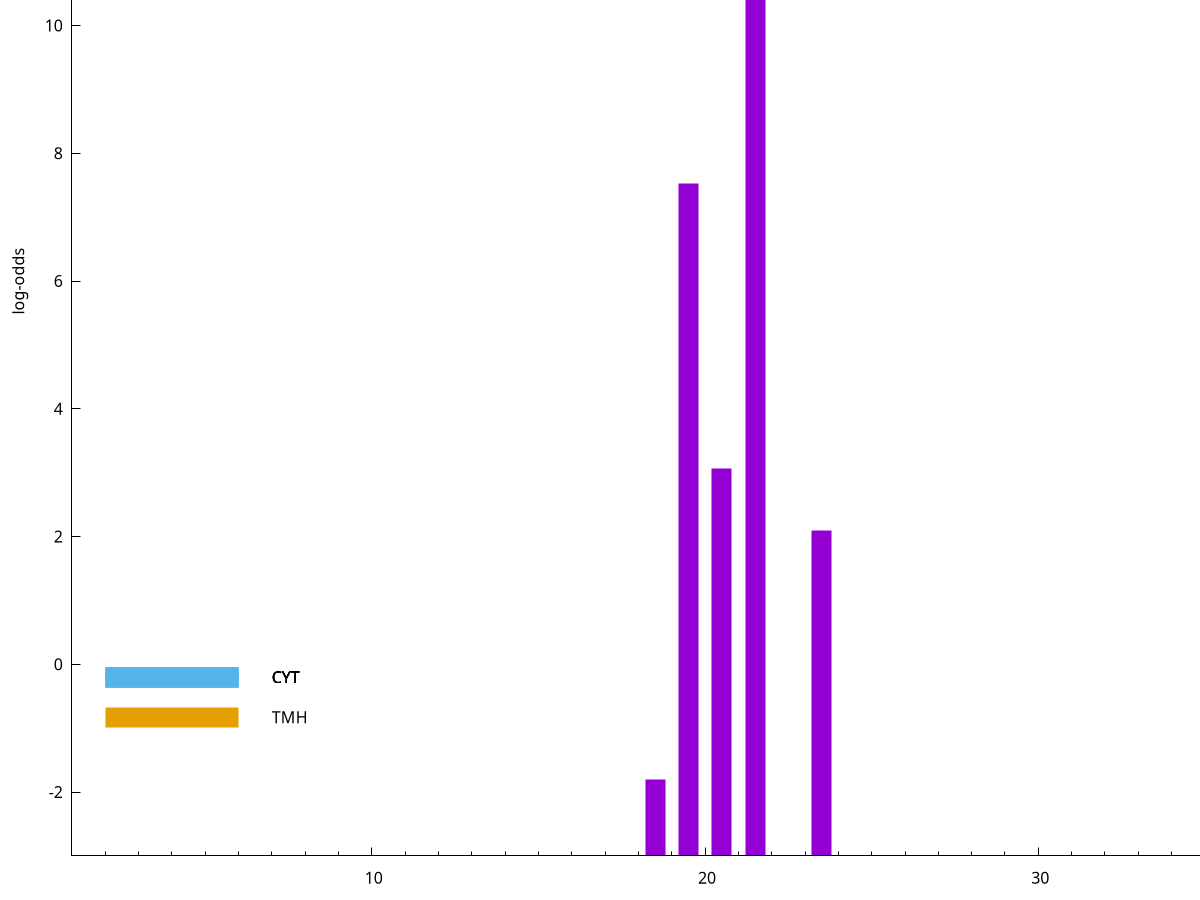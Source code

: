 set title "LipoP predictions for SRR4017826.gff"
set size 2., 1.4
set xrange [1:70] 
set mxtics 10
set yrange [-3:15]
set y2range [0:18]
set ylabel "log-odds"
set term postscript eps color solid "Helvetica" 30
set output "SRR4017826.gff31.eps"
set arrow from 2,11.2627 to 6,11.2627 nohead lt 1 lw 20
set label "SpI" at 7,11.2627
set arrow from 2,-0.200913 to 6,-0.200913 nohead lt 3 lw 20
set label "CYT" at 7,-0.200913
set arrow from 2,-0.200913 to 6,-0.200913 nohead lt 3 lw 20
set label "CYT" at 7,-0.200913
set arrow from 2,-0.200913 to 6,-0.200913 nohead lt 3 lw 20
set label "CYT" at 7,-0.200913
set arrow from 2,-0.200913 to 6,-0.200913 nohead lt 3 lw 20
set label "CYT" at 7,-0.200913
set arrow from 2,-0.827973 to 6,-0.827973 nohead lt 4 lw 20
set label "TMH" at 7,-0.827973
set arrow from 2,11.2627 to 6,11.2627 nohead lt 1 lw 20
set label "SpI" at 7,11.2627
# NOTE: The scores below are the log-odds scores with the threshold
# NOTE: subtracted (a hack to make gnuplot make the histogram all
# NOTE: look nice).
plot "-" axes x1y2 title "" with impulses lt 1 lw 20
21.500000 14.141300
19.500000 10.533370
20.500000 6.059550
23.500000 5.097780
18.500000 1.199450
e
exit
